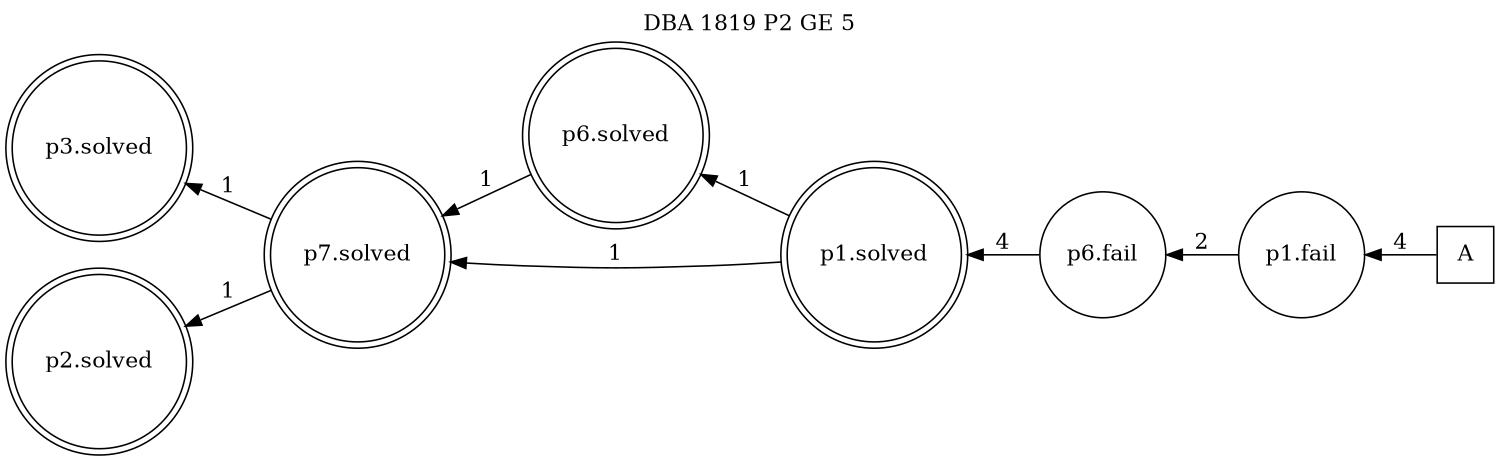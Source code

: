 digraph DBA_1819_P2_GE_5_GOOD {
labelloc="tl"
label= " DBA 1819 P2 GE 5 "
rankdir="RL";
graph [ size=" 10 , 10 !"]

"A" [shape="square" label="A"]
"p1.fail" [shape="circle" label="p1.fail"]
"p6.fail" [shape="circle" label="p6.fail"]
"p1.solved" [shape="doublecircle" label="p1.solved"]
"p6.solved" [shape="doublecircle" label="p6.solved"]
"p7.solved" [shape="doublecircle" label="p7.solved"]
"p3.solved" [shape="doublecircle" label="p3.solved"]
"p2.solved" [shape="doublecircle" label="p2.solved"]
"A" -> "p1.fail" [ label=4]
"p1.fail" -> "p6.fail" [ label=2]
"p6.fail" -> "p1.solved" [ label=4]
"p1.solved" -> "p6.solved" [ label=1]
"p1.solved" -> "p7.solved" [ label=1]
"p6.solved" -> "p7.solved" [ label=1]
"p7.solved" -> "p3.solved" [ label=1]
"p7.solved" -> "p2.solved" [ label=1]
}

